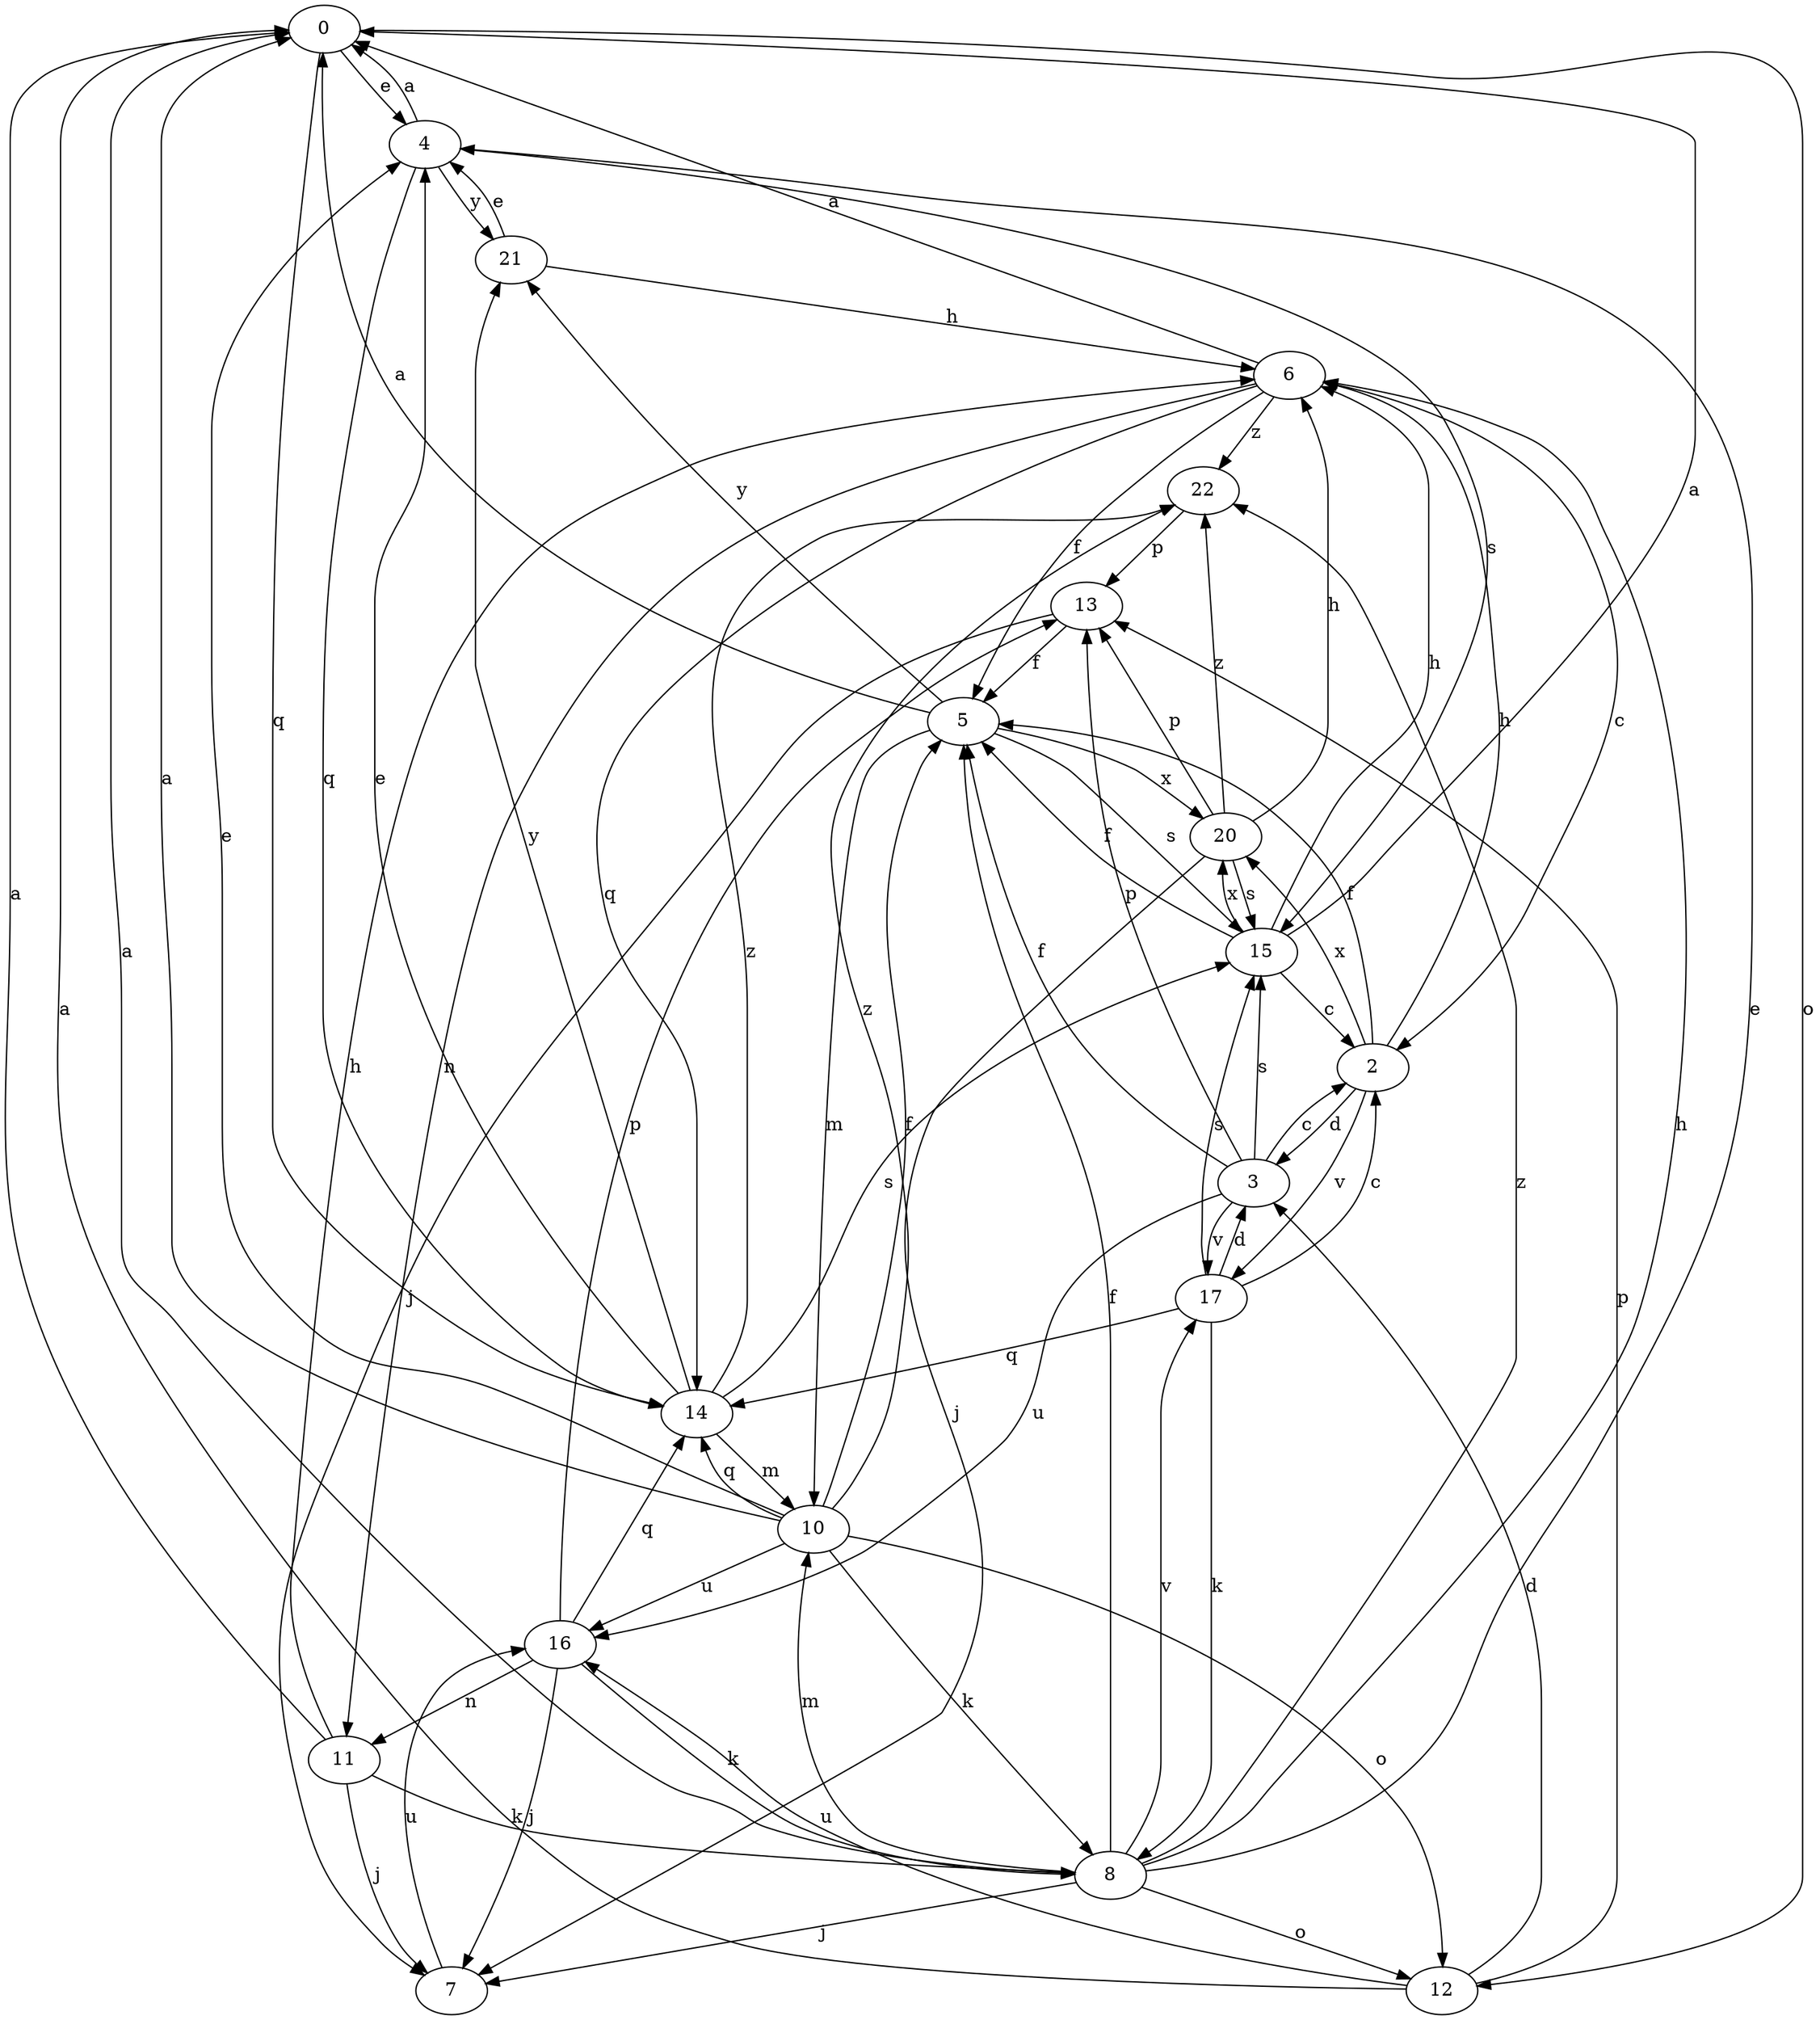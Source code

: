 strict digraph  {
0;
2;
3;
4;
5;
6;
7;
8;
10;
11;
12;
13;
14;
15;
16;
17;
20;
21;
22;
0 -> 4  [label=e];
0 -> 12  [label=o];
0 -> 14  [label=q];
2 -> 3  [label=d];
2 -> 5  [label=f];
2 -> 6  [label=h];
2 -> 17  [label=v];
2 -> 20  [label=x];
3 -> 2  [label=c];
3 -> 5  [label=f];
3 -> 13  [label=p];
3 -> 15  [label=s];
3 -> 16  [label=u];
3 -> 17  [label=v];
4 -> 0  [label=a];
4 -> 14  [label=q];
4 -> 15  [label=s];
4 -> 21  [label=y];
5 -> 0  [label=a];
5 -> 10  [label=m];
5 -> 15  [label=s];
5 -> 20  [label=x];
5 -> 21  [label=y];
6 -> 0  [label=a];
6 -> 2  [label=c];
6 -> 5  [label=f];
6 -> 11  [label=n];
6 -> 14  [label=q];
6 -> 22  [label=z];
7 -> 16  [label=u];
8 -> 0  [label=a];
8 -> 4  [label=e];
8 -> 5  [label=f];
8 -> 6  [label=h];
8 -> 7  [label=j];
8 -> 10  [label=m];
8 -> 12  [label=o];
8 -> 17  [label=v];
8 -> 22  [label=z];
10 -> 0  [label=a];
10 -> 4  [label=e];
10 -> 5  [label=f];
10 -> 8  [label=k];
10 -> 12  [label=o];
10 -> 14  [label=q];
10 -> 16  [label=u];
10 -> 22  [label=z];
11 -> 0  [label=a];
11 -> 6  [label=h];
11 -> 7  [label=j];
11 -> 8  [label=k];
12 -> 0  [label=a];
12 -> 3  [label=d];
12 -> 13  [label=p];
12 -> 16  [label=u];
13 -> 5  [label=f];
13 -> 7  [label=j];
14 -> 4  [label=e];
14 -> 10  [label=m];
14 -> 15  [label=s];
14 -> 21  [label=y];
14 -> 22  [label=z];
15 -> 0  [label=a];
15 -> 2  [label=c];
15 -> 5  [label=f];
15 -> 6  [label=h];
15 -> 20  [label=x];
16 -> 7  [label=j];
16 -> 8  [label=k];
16 -> 11  [label=n];
16 -> 13  [label=p];
16 -> 14  [label=q];
17 -> 2  [label=c];
17 -> 3  [label=d];
17 -> 8  [label=k];
17 -> 14  [label=q];
17 -> 15  [label=s];
20 -> 6  [label=h];
20 -> 7  [label=j];
20 -> 13  [label=p];
20 -> 15  [label=s];
20 -> 22  [label=z];
21 -> 4  [label=e];
21 -> 6  [label=h];
22 -> 13  [label=p];
}
